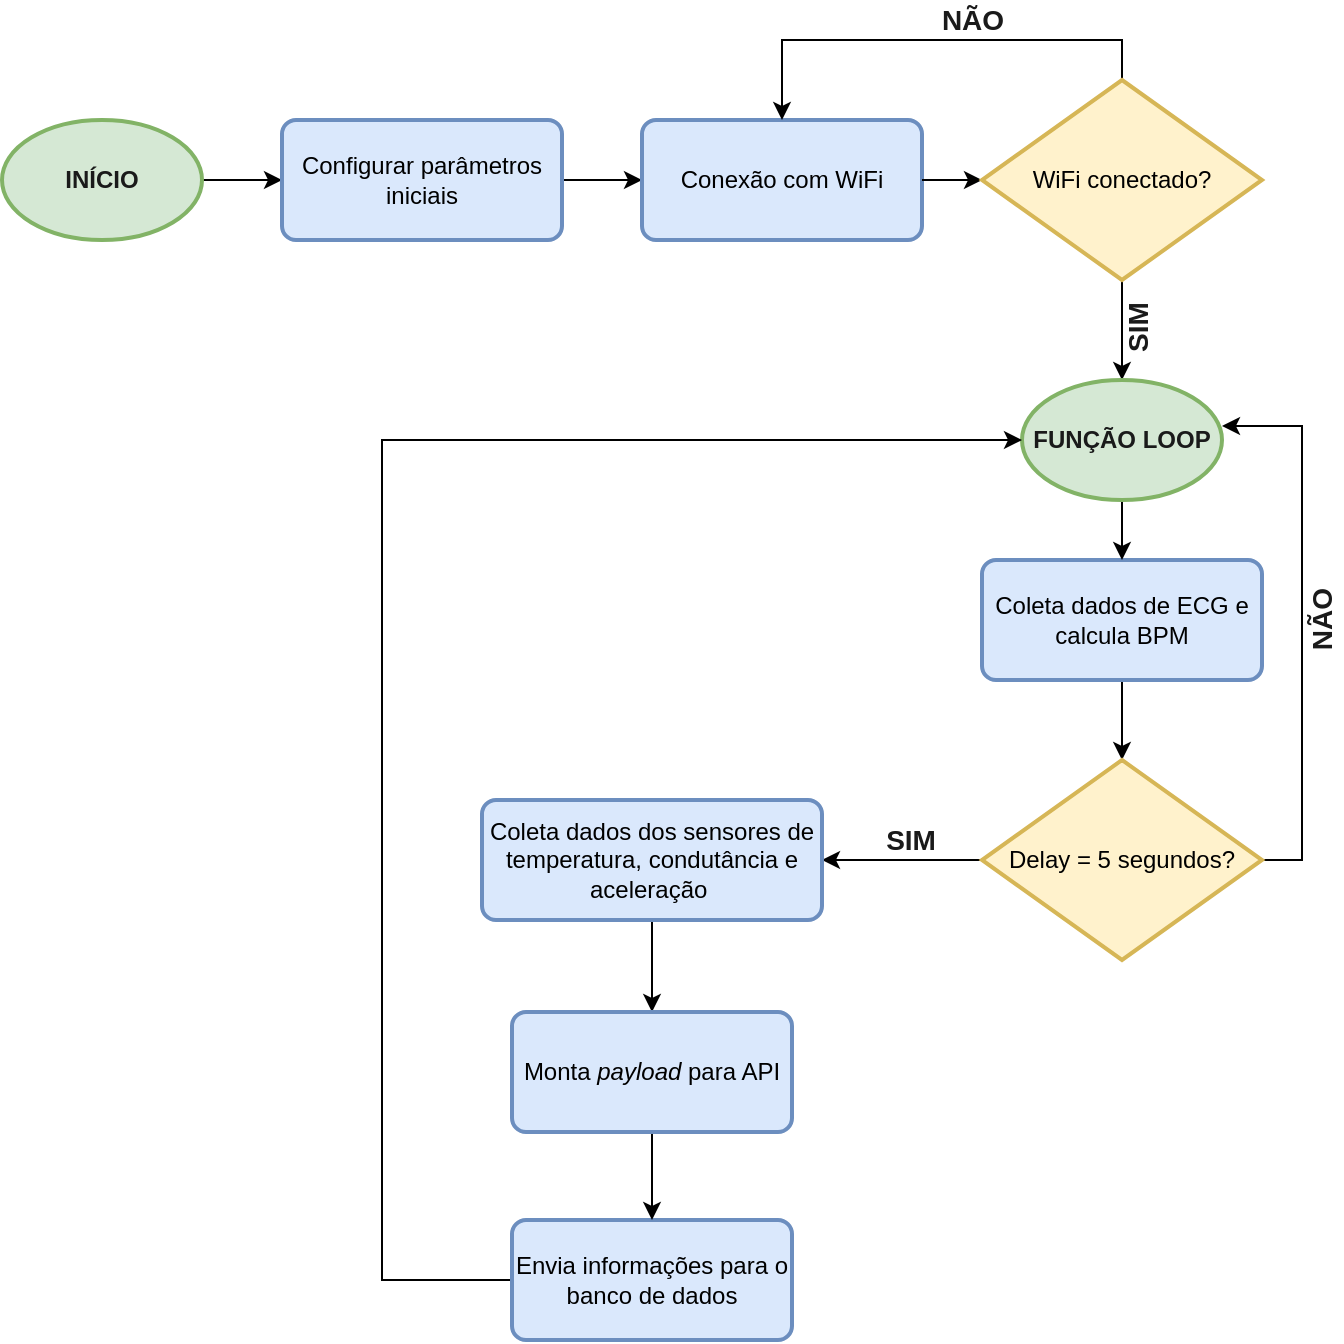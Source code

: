 <mxfile version="17.4.6" type="github">
  <diagram id="sjExIOudMoikxhvODA6y" name="Page-1">
    <mxGraphModel dx="868" dy="482" grid="1" gridSize="10" guides="1" tooltips="1" connect="1" arrows="1" fold="1" page="1" pageScale="1" pageWidth="850" pageHeight="1100" math="0" shadow="0">
      <root>
        <mxCell id="0" />
        <mxCell id="1" parent="0" />
        <mxCell id="1CxWybR9EekjWyra2Ffv-11" value="" style="edgeStyle=orthogonalEdgeStyle;rounded=0;orthogonalLoop=1;jettySize=auto;html=1;fontSize=14;fontColor=#1A1A1A;" edge="1" parent="1" source="1CxWybR9EekjWyra2Ffv-1" target="1CxWybR9EekjWyra2Ffv-2">
          <mxGeometry relative="1" as="geometry" />
        </mxCell>
        <mxCell id="1CxWybR9EekjWyra2Ffv-1" value="&lt;b&gt;&lt;font color=&quot;#1a1a1a&quot;&gt;INÍCIO&lt;/font&gt;&lt;/b&gt;" style="strokeWidth=2;html=1;shape=mxgraph.flowchart.start_1;whiteSpace=wrap;fillColor=#d5e8d4;strokeColor=#82b366;" vertex="1" parent="1">
          <mxGeometry x="20" y="200" width="100" height="60" as="geometry" />
        </mxCell>
        <mxCell id="1CxWybR9EekjWyra2Ffv-4" value="" style="edgeStyle=orthogonalEdgeStyle;rounded=0;orthogonalLoop=1;jettySize=auto;html=1;fontColor=#1A1A1A;" edge="1" parent="1" source="1CxWybR9EekjWyra2Ffv-2" target="1CxWybR9EekjWyra2Ffv-3">
          <mxGeometry relative="1" as="geometry" />
        </mxCell>
        <mxCell id="1CxWybR9EekjWyra2Ffv-2" value="Configurar parâmetros iniciais" style="rounded=1;whiteSpace=wrap;html=1;absoluteArcSize=1;arcSize=14;strokeWidth=2;fillColor=#dae8fc;strokeColor=#6c8ebf;" vertex="1" parent="1">
          <mxGeometry x="160" y="200" width="140" height="60" as="geometry" />
        </mxCell>
        <mxCell id="1CxWybR9EekjWyra2Ffv-3" value="Conexão com WiFi" style="rounded=1;whiteSpace=wrap;html=1;absoluteArcSize=1;arcSize=14;strokeWidth=2;fillColor=#dae8fc;strokeColor=#6c8ebf;" vertex="1" parent="1">
          <mxGeometry x="340" y="200" width="140" height="60" as="geometry" />
        </mxCell>
        <mxCell id="1CxWybR9EekjWyra2Ffv-6" style="edgeStyle=orthogonalEdgeStyle;rounded=0;orthogonalLoop=1;jettySize=auto;html=1;entryX=1;entryY=0.5;entryDx=0;entryDy=0;fontColor=#1A1A1A;exitX=0;exitY=0.5;exitDx=0;exitDy=0;exitPerimeter=0;startArrow=classic;startFill=1;endArrow=none;endFill=0;" edge="1" parent="1" source="1CxWybR9EekjWyra2Ffv-5" target="1CxWybR9EekjWyra2Ffv-3">
          <mxGeometry relative="1" as="geometry" />
        </mxCell>
        <mxCell id="1CxWybR9EekjWyra2Ffv-14" style="edgeStyle=orthogonalEdgeStyle;rounded=0;orthogonalLoop=1;jettySize=auto;html=1;exitX=0.5;exitY=0;exitDx=0;exitDy=0;exitPerimeter=0;entryX=0.5;entryY=0;entryDx=0;entryDy=0;fontSize=14;fontColor=#1A1A1A;startArrow=none;startFill=0;endArrow=classic;endFill=1;" edge="1" parent="1" source="1CxWybR9EekjWyra2Ffv-5" target="1CxWybR9EekjWyra2Ffv-3">
          <mxGeometry relative="1" as="geometry" />
        </mxCell>
        <mxCell id="1CxWybR9EekjWyra2Ffv-20" value="" style="edgeStyle=orthogonalEdgeStyle;rounded=0;orthogonalLoop=1;jettySize=auto;html=1;fontSize=14;fontColor=#1A1A1A;startArrow=none;startFill=0;endArrow=classic;endFill=1;" edge="1" parent="1" source="1CxWybR9EekjWyra2Ffv-5" target="1CxWybR9EekjWyra2Ffv-19">
          <mxGeometry relative="1" as="geometry" />
        </mxCell>
        <mxCell id="1CxWybR9EekjWyra2Ffv-5" value="WiFi conectado?" style="strokeWidth=2;html=1;shape=mxgraph.flowchart.decision;whiteSpace=wrap;fillColor=#fff2cc;strokeColor=#d6b656;" vertex="1" parent="1">
          <mxGeometry x="510" y="180" width="140" height="100" as="geometry" />
        </mxCell>
        <mxCell id="1CxWybR9EekjWyra2Ffv-7" value="&lt;b&gt;&lt;font style=&quot;font-size: 14px&quot;&gt;NÃO&lt;/font&gt;&lt;/b&gt;" style="text;html=1;align=center;verticalAlign=middle;resizable=0;points=[];autosize=1;strokeColor=none;fillColor=none;fontColor=#1A1A1A;rotation=0;" vertex="1" parent="1">
          <mxGeometry x="480" y="140" width="50" height="20" as="geometry" />
        </mxCell>
        <mxCell id="1CxWybR9EekjWyra2Ffv-22" value="" style="edgeStyle=orthogonalEdgeStyle;rounded=0;orthogonalLoop=1;jettySize=auto;html=1;fontSize=14;fontColor=#1A1A1A;startArrow=none;startFill=0;endArrow=classic;endFill=1;" edge="1" parent="1" source="1CxWybR9EekjWyra2Ffv-8" target="1CxWybR9EekjWyra2Ffv-13">
          <mxGeometry relative="1" as="geometry" />
        </mxCell>
        <mxCell id="1CxWybR9EekjWyra2Ffv-8" value="Coleta dados de ECG e calcula BPM" style="rounded=1;whiteSpace=wrap;html=1;absoluteArcSize=1;arcSize=14;strokeWidth=2;fillColor=#dae8fc;strokeColor=#6c8ebf;" vertex="1" parent="1">
          <mxGeometry x="510" y="420" width="140" height="60" as="geometry" />
        </mxCell>
        <mxCell id="1CxWybR9EekjWyra2Ffv-10" value="&lt;b&gt;&lt;font style=&quot;font-size: 14px&quot;&gt;SIM&lt;br&gt;&lt;/font&gt;&lt;/b&gt;" style="text;html=1;align=center;verticalAlign=middle;resizable=0;points=[];autosize=1;strokeColor=none;fillColor=none;fontColor=#1A1A1A;rotation=-90;" vertex="1" parent="1">
          <mxGeometry x="568" y="294" width="40" height="20" as="geometry" />
        </mxCell>
        <mxCell id="1CxWybR9EekjWyra2Ffv-24" value="" style="edgeStyle=orthogonalEdgeStyle;rounded=0;orthogonalLoop=1;jettySize=auto;html=1;fontSize=14;fontColor=#1A1A1A;startArrow=none;startFill=0;endArrow=classic;endFill=1;" edge="1" parent="1" source="1CxWybR9EekjWyra2Ffv-13" target="1CxWybR9EekjWyra2Ffv-23">
          <mxGeometry relative="1" as="geometry" />
        </mxCell>
        <mxCell id="1CxWybR9EekjWyra2Ffv-25" style="edgeStyle=orthogonalEdgeStyle;rounded=0;orthogonalLoop=1;jettySize=auto;html=1;exitX=1;exitY=0.5;exitDx=0;exitDy=0;exitPerimeter=0;entryX=1;entryY=0.383;entryDx=0;entryDy=0;entryPerimeter=0;fontSize=14;fontColor=#1A1A1A;startArrow=none;startFill=0;endArrow=classic;endFill=1;" edge="1" parent="1" source="1CxWybR9EekjWyra2Ffv-13" target="1CxWybR9EekjWyra2Ffv-19">
          <mxGeometry relative="1" as="geometry" />
        </mxCell>
        <mxCell id="1CxWybR9EekjWyra2Ffv-13" value="Delay = 5 segundos?" style="strokeWidth=2;html=1;shape=mxgraph.flowchart.decision;whiteSpace=wrap;fillColor=#fff2cc;strokeColor=#d6b656;" vertex="1" parent="1">
          <mxGeometry x="510" y="520" width="140" height="100" as="geometry" />
        </mxCell>
        <mxCell id="1CxWybR9EekjWyra2Ffv-21" value="" style="edgeStyle=orthogonalEdgeStyle;rounded=0;orthogonalLoop=1;jettySize=auto;html=1;fontSize=14;fontColor=#1A1A1A;startArrow=none;startFill=0;endArrow=classic;endFill=1;" edge="1" parent="1" source="1CxWybR9EekjWyra2Ffv-19" target="1CxWybR9EekjWyra2Ffv-8">
          <mxGeometry relative="1" as="geometry" />
        </mxCell>
        <mxCell id="1CxWybR9EekjWyra2Ffv-19" value="&lt;b&gt;&lt;font color=&quot;#1a1a1a&quot;&gt;FUNÇÃO LOOP&lt;/font&gt;&lt;/b&gt;" style="strokeWidth=2;html=1;shape=mxgraph.flowchart.start_1;whiteSpace=wrap;fillColor=#d5e8d4;strokeColor=#82b366;" vertex="1" parent="1">
          <mxGeometry x="530" y="330" width="100" height="60" as="geometry" />
        </mxCell>
        <mxCell id="1CxWybR9EekjWyra2Ffv-30" value="" style="edgeStyle=orthogonalEdgeStyle;rounded=0;orthogonalLoop=1;jettySize=auto;html=1;fontSize=14;fontColor=#1A1A1A;startArrow=none;startFill=0;endArrow=classic;endFill=1;" edge="1" parent="1" source="1CxWybR9EekjWyra2Ffv-23" target="1CxWybR9EekjWyra2Ffv-29">
          <mxGeometry relative="1" as="geometry" />
        </mxCell>
        <mxCell id="1CxWybR9EekjWyra2Ffv-23" value="Coleta dados dos sensores de temperatura, condutância e aceleração&amp;nbsp;" style="rounded=1;whiteSpace=wrap;html=1;absoluteArcSize=1;arcSize=14;strokeWidth=2;fillColor=#dae8fc;strokeColor=#6c8ebf;" vertex="1" parent="1">
          <mxGeometry x="260" y="540" width="170" height="60" as="geometry" />
        </mxCell>
        <mxCell id="1CxWybR9EekjWyra2Ffv-26" value="&lt;b&gt;&lt;font style=&quot;font-size: 14px&quot;&gt;SIM&lt;br&gt;&lt;/font&gt;&lt;/b&gt;" style="text;html=1;align=center;verticalAlign=middle;resizable=0;points=[];autosize=1;strokeColor=none;fillColor=none;fontColor=#1A1A1A;rotation=0;" vertex="1" parent="1">
          <mxGeometry x="454" y="550" width="40" height="20" as="geometry" />
        </mxCell>
        <mxCell id="1CxWybR9EekjWyra2Ffv-27" value="&lt;b&gt;&lt;font style=&quot;font-size: 14px&quot;&gt;NÃO&lt;br&gt;&lt;/font&gt;&lt;/b&gt;" style="text;html=1;align=center;verticalAlign=middle;resizable=0;points=[];autosize=1;strokeColor=none;fillColor=none;fontColor=#1A1A1A;rotation=-90;" vertex="1" parent="1">
          <mxGeometry x="655" y="440" width="50" height="20" as="geometry" />
        </mxCell>
        <mxCell id="1CxWybR9EekjWyra2Ffv-32" style="edgeStyle=orthogonalEdgeStyle;rounded=0;orthogonalLoop=1;jettySize=auto;html=1;entryX=0;entryY=0.5;entryDx=0;entryDy=0;entryPerimeter=0;fontSize=14;fontColor=#1A1A1A;startArrow=none;startFill=0;endArrow=classic;endFill=1;exitX=0;exitY=0.5;exitDx=0;exitDy=0;" edge="1" parent="1" source="1CxWybR9EekjWyra2Ffv-28" target="1CxWybR9EekjWyra2Ffv-19">
          <mxGeometry relative="1" as="geometry">
            <Array as="points">
              <mxPoint x="210" y="780" />
              <mxPoint x="210" y="360" />
            </Array>
          </mxGeometry>
        </mxCell>
        <mxCell id="1CxWybR9EekjWyra2Ffv-28" value="Envia informações para o banco de dados" style="rounded=1;whiteSpace=wrap;html=1;absoluteArcSize=1;arcSize=14;strokeWidth=2;fillColor=#dae8fc;strokeColor=#6c8ebf;" vertex="1" parent="1">
          <mxGeometry x="275" y="750" width="140" height="60" as="geometry" />
        </mxCell>
        <mxCell id="1CxWybR9EekjWyra2Ffv-31" value="" style="edgeStyle=orthogonalEdgeStyle;rounded=0;orthogonalLoop=1;jettySize=auto;html=1;fontSize=14;fontColor=#1A1A1A;startArrow=none;startFill=0;endArrow=classic;endFill=1;" edge="1" parent="1" source="1CxWybR9EekjWyra2Ffv-29" target="1CxWybR9EekjWyra2Ffv-28">
          <mxGeometry relative="1" as="geometry" />
        </mxCell>
        <mxCell id="1CxWybR9EekjWyra2Ffv-29" value="Monta &lt;i&gt;payload&lt;/i&gt;&amp;nbsp;para API" style="rounded=1;whiteSpace=wrap;html=1;absoluteArcSize=1;arcSize=14;strokeWidth=2;fillColor=#dae8fc;strokeColor=#6c8ebf;" vertex="1" parent="1">
          <mxGeometry x="275" y="646" width="140" height="60" as="geometry" />
        </mxCell>
      </root>
    </mxGraphModel>
  </diagram>
</mxfile>
